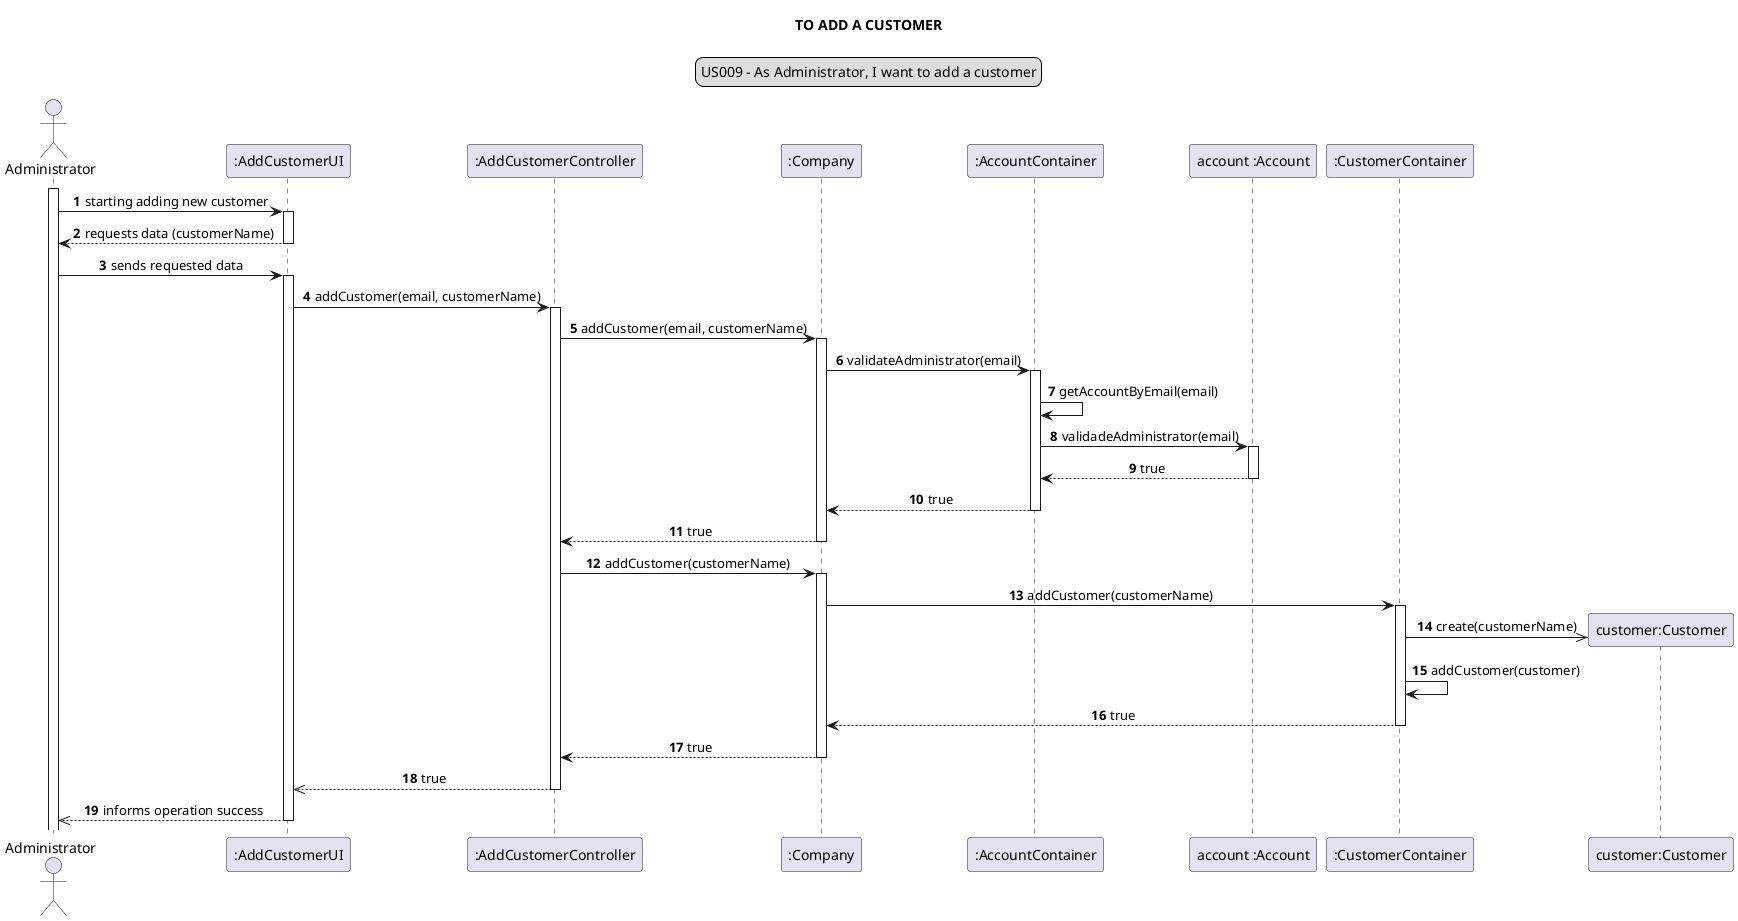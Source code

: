 @startuml
skinparam sequenceMessageAlign center
title TO ADD A CUSTOMER
legend top
US009 - As Administrator, I want to add a customer
end legend
autonumber
actor Administrator
participant ":AddCustomerUI" as ui
participant ":AddCustomerController" as controller
participant ":Company" as company
participant ":AccountContainer" as accContainer
participant "account :Account" as acc
participant ":CustomerContainer" as container
participant "customer:Customer" as customer

activate Administrator
Administrator -> ui: starting adding new customer
activate ui
ui --> Administrator: requests data (customerName)
deactivate ui
Administrator -> ui: sends requested data
activate ui
ui -> controller: addCustomer(email, customerName)
activate controller
controller -> company: addCustomer(email, customerName)
activate company
company -> accContainer: validateAdministrator(email)
activate accContainer
accContainer -> accContainer: getAccountByEmail(email)
accContainer -> acc: validadeAdministrator(email)
activate acc
acc --> accContainer: true
deactivate acc
accContainer --> company: true
deactivate accContainer
company --> controller: true
deactivate company
controller -> company: addCustomer(customerName)
activate company
company -> container: addCustomer(customerName)
create customer
activate container
container ->> customer: create(customerName)
container -> container: addCustomer(customer)
container --> company: true
deactivate container
company --> controller: true
deactivate company


controller -->> ui: true
deactivate controller
ui -->>Administrator: informs operation success
deactivate ui

@enduml